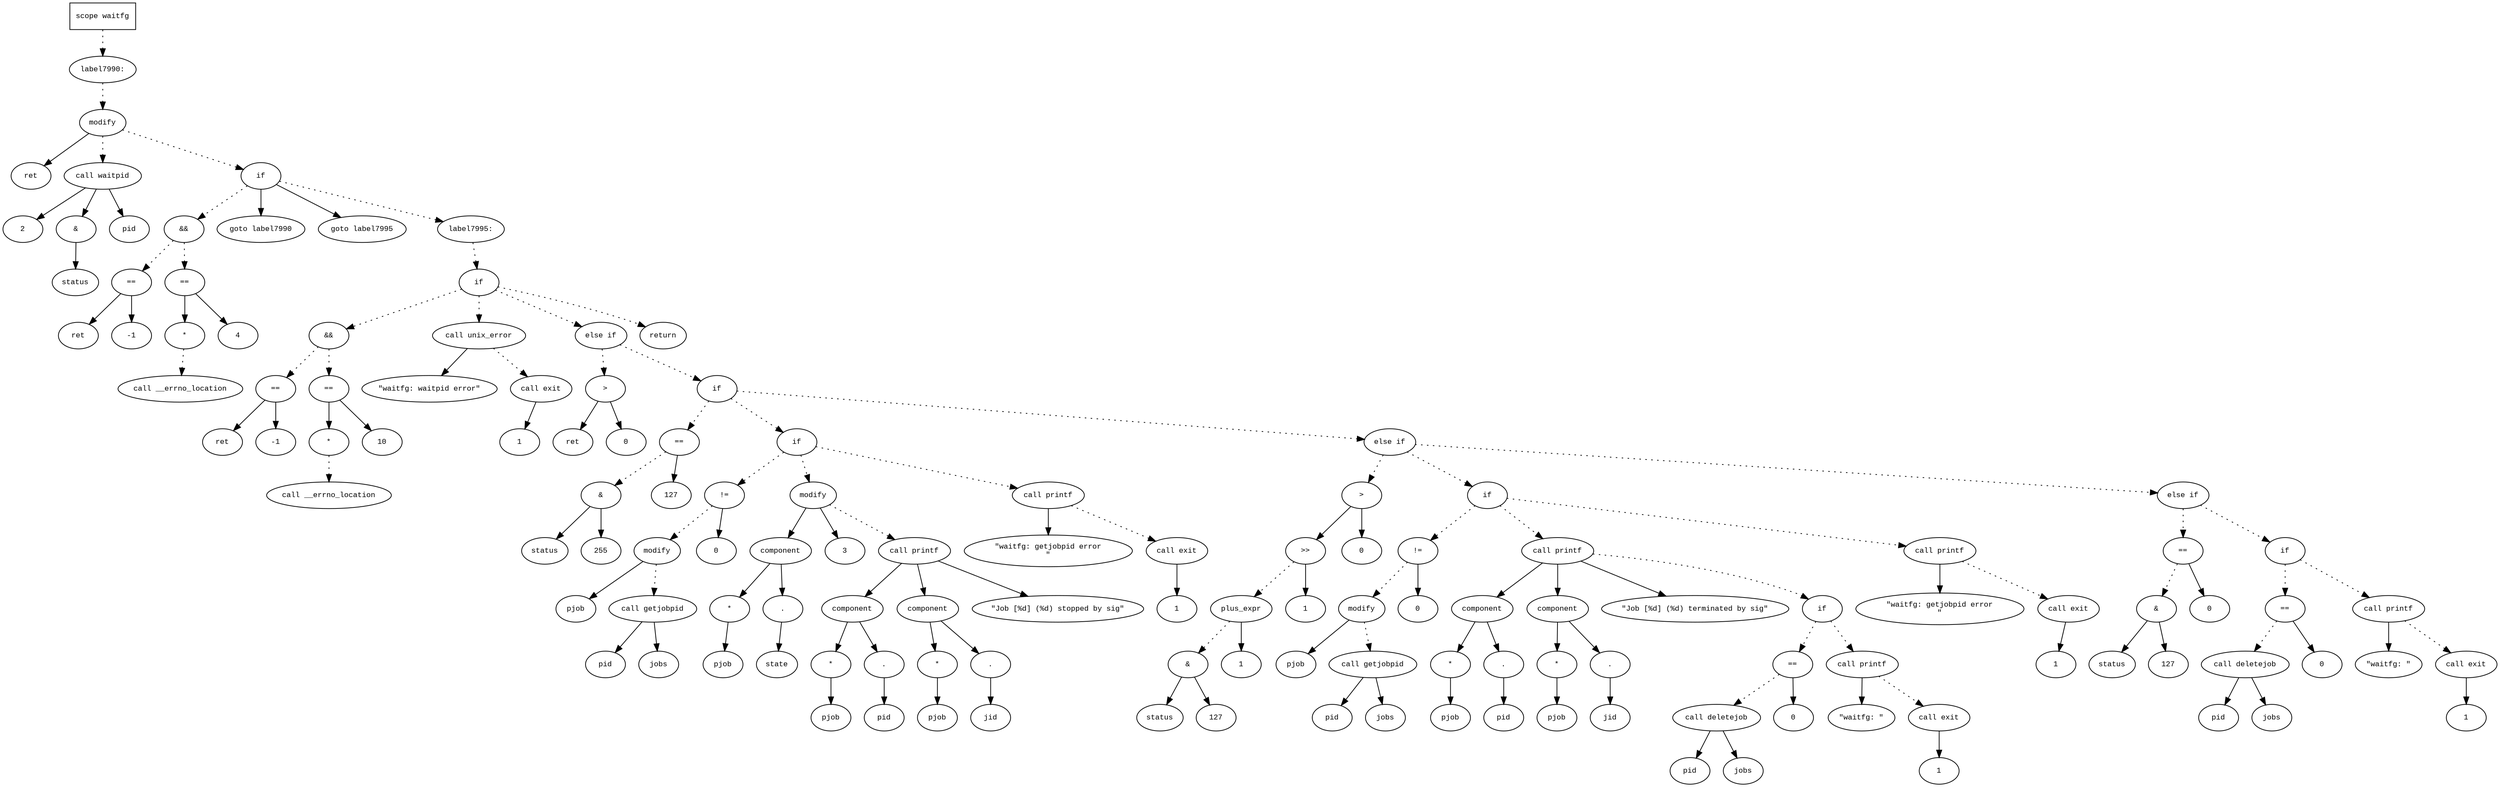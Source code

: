 digraph AST {
  graph [fontname="Times New Roman",fontsize=10];
  node  [fontname="Courier New",fontsize=10];
  edge  [fontname="Times New Roman",fontsize=10];

  node1 [label="scope waitfg",shape=box];
  node2 [label="label7990:",shape=ellipse];
  node1 -> node2 [style=dotted];
  node3 [label="modify",shape=ellipse];
  node4 [label="ret",shape=ellipse];
  node3 -> node4;
  node5 [label="call waitpid",shape=ellipse];
  node6 [label="2",shape=ellipse];
  node5 -> node6;
  node7 [label="&",shape=ellipse];
  node5 -> node7;
  node8 [label="status",shape=ellipse];
  node7 -> node8;
  node9 [label="pid",shape=ellipse];
  node5 -> node9;
  node3 -> node5 [style=dotted];
  node2 -> node3 [style=dotted];
  node10 [label="if",shape=ellipse];
  node3 -> node10 [style=dotted];
  node11 [label="&&",shape=ellipse];
  node12 [label="==",shape=ellipse];
  node13 [label="ret",shape=ellipse];
  node12 -> node13;
  node14 [label="-1",shape=ellipse];
  node12 -> node14;
  node11 -> node12 [style=dotted];
  node15 [label="==",shape=ellipse];
  node16 [label="*",shape=ellipse];
  node17 [label="call __errno_location",shape=ellipse];
  node16 -> node17 [style=dotted];
  node15 -> node16;
  node18 [label="4",shape=ellipse];
  node15 -> node18;
  node11 -> node15 [style=dotted];
  node10 -> node11 [style=dotted];
  node19 [label="goto label7990",shape=ellipse];
  node10 -> node19;
  node20 [label="goto label7995",shape=ellipse];
  node10 -> node20;
  node21 [label="label7995:",shape=ellipse];
  node10 -> node21 [style=dotted];
  node22 [label="if",shape=ellipse];
  node21 -> node22 [style=dotted];
  node23 [label="&&",shape=ellipse];
  node24 [label="==",shape=ellipse];
  node25 [label="ret",shape=ellipse];
  node24 -> node25;
  node26 [label="-1",shape=ellipse];
  node24 -> node26;
  node23 -> node24 [style=dotted];
  node27 [label="==",shape=ellipse];
  node28 [label="*",shape=ellipse];
  node29 [label="call __errno_location",shape=ellipse];
  node28 -> node29 [style=dotted];
  node27 -> node28;
  node30 [label="10",shape=ellipse];
  node27 -> node30;
  node23 -> node27 [style=dotted];
  node22 -> node23 [style=dotted];
  node31 [label="call unix_error",shape=ellipse];
  node32 [label="\"waitfg: waitpid error\"",shape=ellipse];
  node31 -> node32;
  node22 -> node31 [style=dotted];
  node33 [label="call exit",shape=ellipse];
  node34 [label="1",shape=ellipse];
  node33 -> node34;
  node31 -> node33 [style=dotted];
  node35 [label="else if",shape=ellipse];
  node22 -> node35 [style=dotted];
  node36 [label=">",shape=ellipse];
  node37 [label="ret",shape=ellipse];
  node36 -> node37;
  node38 [label="0",shape=ellipse];
  node36 -> node38;
  node35 -> node36 [style=dotted];
  node39 [label="if",shape=ellipse];
  node35 -> node39 [style=dotted];
  node40 [label="==",shape=ellipse];
  node41 [label="&",shape=ellipse];
  node42 [label="status",shape=ellipse];
  node41 -> node42;
  node43 [label="255",shape=ellipse];
  node41 -> node43;
  node40 -> node41 [style=dotted];
  node44 [label="127",shape=ellipse];
  node40 -> node44;
  node39 -> node40 [style=dotted];
  node45 [label="if",shape=ellipse];
  node39 -> node45 [style=dotted];
  node46 [label="!=",shape=ellipse];
  node47 [label="modify",shape=ellipse];
  node48 [label="pjob",shape=ellipse];
  node47 -> node48;
  node49 [label="call getjobpid",shape=ellipse];
  node50 [label="pid",shape=ellipse];
  node49 -> node50;
  node51 [label="jobs",shape=ellipse];
  node49 -> node51;
  node47 -> node49 [style=dotted];
  node46 -> node47 [style=dotted];
  node52 [label="0",shape=ellipse];
  node46 -> node52;
  node45 -> node46 [style=dotted];
  node53 [label="modify",shape=ellipse];
  node54 [label="component",shape=ellipse];
  node53 -> node54;
  node55 [label="*",shape=ellipse];
  node56 [label="pjob",shape=ellipse];
  node55 -> node56;
  node54 -> node55;
  node57 [label=".",shape=ellipse];
  node54 -> node57;
  node58 [label="state",shape=ellipse];
  node57 -> node58;
  node59 [label="3",shape=ellipse];
  node53 -> node59;
  node45 -> node53 [style=dotted];
  node60 [label="call printf",shape=ellipse];
  node61 [label="component",shape=ellipse];
  node60 -> node61;
  node62 [label="*",shape=ellipse];
  node63 [label="pjob",shape=ellipse];
  node62 -> node63;
  node61 -> node62;
  node64 [label=".",shape=ellipse];
  node61 -> node64;
  node65 [label="pid",shape=ellipse];
  node64 -> node65;
  node66 [label="component",shape=ellipse];
  node60 -> node66;
  node67 [label="*",shape=ellipse];
  node68 [label="pjob",shape=ellipse];
  node67 -> node68;
  node66 -> node67;
  node69 [label=".",shape=ellipse];
  node66 -> node69;
  node70 [label="jid",shape=ellipse];
  node69 -> node70;
  node71 [label="\"Job [%d] (%d) stopped by sig\"",shape=ellipse];
  node60 -> node71;
  node53 -> node60 [style=dotted];
  node72 [label="call printf",shape=ellipse];
  node73 [label="\"waitfg: getjobpid error
\"",shape=ellipse];
  node72 -> node73;
  node45 -> node72 [style=dotted];
  node74 [label="call exit",shape=ellipse];
  node75 [label="1",shape=ellipse];
  node74 -> node75;
  node72 -> node74 [style=dotted];
  node76 [label="else if",shape=ellipse];
  node39 -> node76 [style=dotted];
  node77 [label=">",shape=ellipse];
  node78 [label=">>",shape=ellipse];
  node79 [label="plus_expr",shape=ellipse];
  node80 [label="&",shape=ellipse];
  node81 [label="status",shape=ellipse];
  node80 -> node81;
  node82 [label="127",shape=ellipse];
  node80 -> node82;
  node79 -> node80 [style=dotted];
  node83 [label="1",shape=ellipse];
  node79 -> node83;
  node78 -> node79 [style=dotted];
  node84 [label="1",shape=ellipse];
  node78 -> node84;
  node77 -> node78;
  node85 [label="0",shape=ellipse];
  node77 -> node85;
  node76 -> node77 [style=dotted];
  node86 [label="if",shape=ellipse];
  node76 -> node86 [style=dotted];
  node87 [label="!=",shape=ellipse];
  node88 [label="modify",shape=ellipse];
  node89 [label="pjob",shape=ellipse];
  node88 -> node89;
  node90 [label="call getjobpid",shape=ellipse];
  node91 [label="pid",shape=ellipse];
  node90 -> node91;
  node92 [label="jobs",shape=ellipse];
  node90 -> node92;
  node88 -> node90 [style=dotted];
  node87 -> node88 [style=dotted];
  node93 [label="0",shape=ellipse];
  node87 -> node93;
  node86 -> node87 [style=dotted];
  node94 [label="call printf",shape=ellipse];
  node95 [label="component",shape=ellipse];
  node94 -> node95;
  node96 [label="*",shape=ellipse];
  node97 [label="pjob",shape=ellipse];
  node96 -> node97;
  node95 -> node96;
  node98 [label=".",shape=ellipse];
  node95 -> node98;
  node99 [label="pid",shape=ellipse];
  node98 -> node99;
  node100 [label="component",shape=ellipse];
  node94 -> node100;
  node101 [label="*",shape=ellipse];
  node102 [label="pjob",shape=ellipse];
  node101 -> node102;
  node100 -> node101;
  node103 [label=".",shape=ellipse];
  node100 -> node103;
  node104 [label="jid",shape=ellipse];
  node103 -> node104;
  node105 [label="\"Job [%d] (%d) terminated by sig\"",shape=ellipse];
  node94 -> node105;
  node86 -> node94 [style=dotted];
  node106 [label="if",shape=ellipse];
  node94 -> node106 [style=dotted];
  node107 [label="==",shape=ellipse];
  node108 [label="call deletejob",shape=ellipse];
  node109 [label="pid",shape=ellipse];
  node108 -> node109;
  node110 [label="jobs",shape=ellipse];
  node108 -> node110;
  node107 -> node108 [style=dotted];
  node111 [label="0",shape=ellipse];
  node107 -> node111;
  node106 -> node107 [style=dotted];
  node112 [label="call printf",shape=ellipse];
  node113 [label="\"waitfg: \"",shape=ellipse];
  node112 -> node113;
  node106 -> node112 [style=dotted];
  node114 [label="call exit",shape=ellipse];
  node115 [label="1",shape=ellipse];
  node114 -> node115;
  node112 -> node114 [style=dotted];
  node116 [label="call printf",shape=ellipse];
  node117 [label="\"waitfg: getjobpid error
\"",shape=ellipse];
  node116 -> node117;
  node86 -> node116 [style=dotted];
  node118 [label="call exit",shape=ellipse];
  node119 [label="1",shape=ellipse];
  node118 -> node119;
  node116 -> node118 [style=dotted];
  node120 [label="else if",shape=ellipse];
  node76 -> node120 [style=dotted];
  node121 [label="==",shape=ellipse];
  node122 [label="&",shape=ellipse];
  node123 [label="status",shape=ellipse];
  node122 -> node123;
  node124 [label="127",shape=ellipse];
  node122 -> node124;
  node121 -> node122 [style=dotted];
  node125 [label="0",shape=ellipse];
  node121 -> node125;
  node120 -> node121 [style=dotted];
  node126 [label="if",shape=ellipse];
  node120 -> node126 [style=dotted];
  node127 [label="==",shape=ellipse];
  node128 [label="call deletejob",shape=ellipse];
  node129 [label="pid",shape=ellipse];
  node128 -> node129;
  node130 [label="jobs",shape=ellipse];
  node128 -> node130;
  node127 -> node128 [style=dotted];
  node131 [label="0",shape=ellipse];
  node127 -> node131;
  node126 -> node127 [style=dotted];
  node132 [label="call printf",shape=ellipse];
  node133 [label="\"waitfg: \"",shape=ellipse];
  node132 -> node133;
  node126 -> node132 [style=dotted];
  node134 [label="call exit",shape=ellipse];
  node135 [label="1",shape=ellipse];
  node134 -> node135;
  node132 -> node134 [style=dotted];
  node136 [label="return",shape=ellipse];
  node22 -> node136 [style=dotted];
} 
